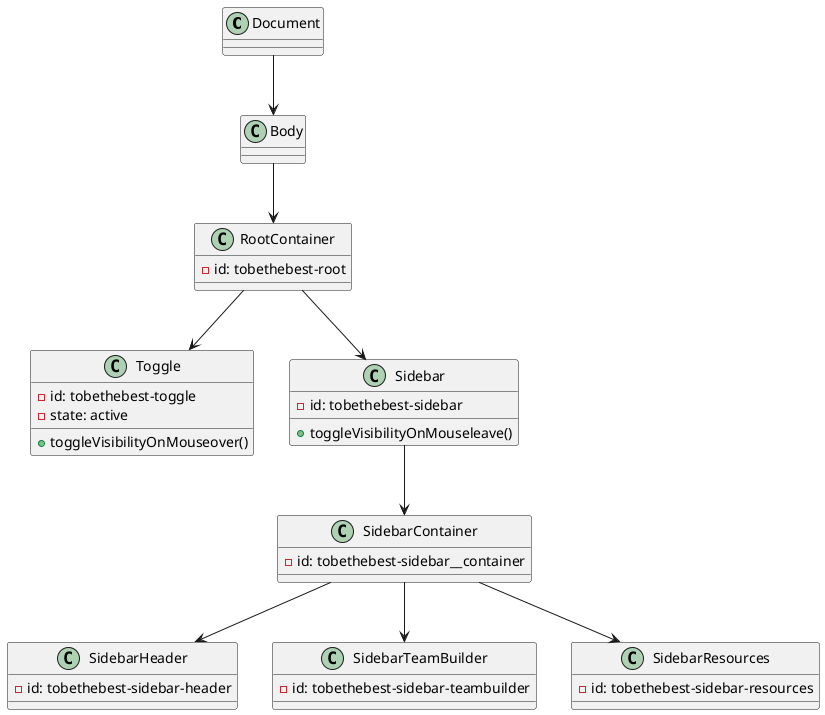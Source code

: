 @startuml

class Document {
}

class Body {
}

class RootContainer {
  - id: tobethebest-root
}

class Toggle {
  - id: tobethebest-toggle
  - state: active
  + toggleVisibilityOnMouseover()
}

class Sidebar {
  - id: tobethebest-sidebar
  + toggleVisibilityOnMouseleave()
}

class SidebarContainer {
  - id: tobethebest-sidebar__container
}

class SidebarHeader {
  - id: tobethebest-sidebar-header
}

class SidebarTeamBuilder {
  - id: tobethebest-sidebar-teambuilder
}

class SidebarResources {
  - id: tobethebest-sidebar-resources
}


Document --> Body
Body --> RootContainer
RootContainer --> Toggle
RootContainer --> Sidebar
Sidebar --> SidebarContainer
SidebarContainer --> SidebarHeader
SidebarContainer --> SidebarTeamBuilder
SidebarContainer --> SidebarResources

@enduml
